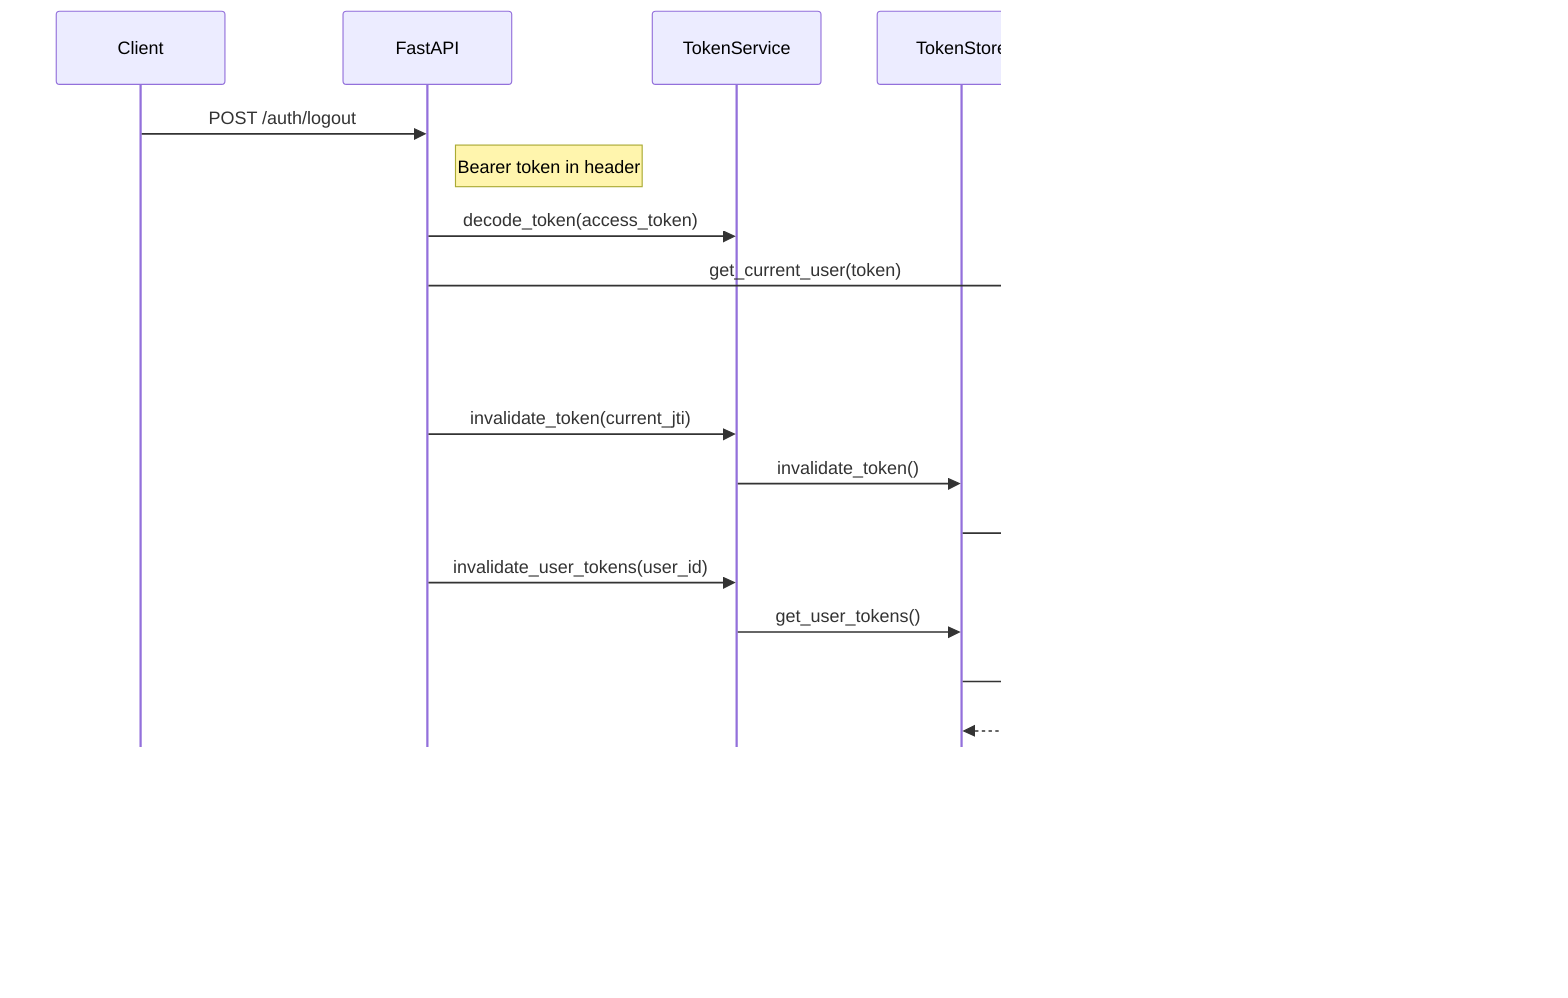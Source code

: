 sequenceDiagram
    participant C as Client
    participant F as FastAPI
    participant T as TokenService
    participant S as TokenStore
    participant U as UserRepository
    participant D as Database

    C->>F: POST /auth/logout
    Note right of F: Bearer token in header
    F->>T: decode_token(access_token)
    F->>U: get_current_user(token)
    U->>D: SELECT user
    D-->>U: user data
    F->>T: invalidate_token(current_jti)
    T->>S: invalidate_token()
    S->>D: UPDATE tokens SET invalidated = true
    F->>T: invalidate_user_tokens(user_id)
    T->>S: get_user_tokens()
    S->>D: SELECT active tokens
    D-->>S: tokens list
    T->>S: invalidate_all()
    S->>D: UPDATE all user tokens
    F-->>C: 200 OK {invalidated_count}